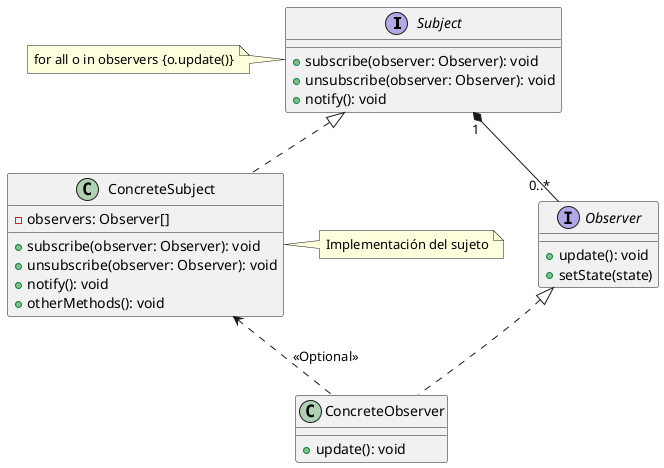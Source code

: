 @startuml observer-pattern

interface Subject {
    + subscribe(observer: Observer): void
    + unsubscribe(observer: Observer): void
    + notify(): void
}

interface Observer {
    + update(): void
    + setState(state)
}

class ConcreteSubject {
    - observers: Observer[]
    + subscribe(observer: Observer): void
    + unsubscribe(observer: Observer): void
    + notify(): void
' super.notify()
    + otherMethods(): void
}

class ConcreteObserver {
    + update(): void
}

Subject "1" *-- "0..*" Observer
Subject <|.. ConcreteSubject
Observer <|.. ConcreteObserver
ConcreteSubject <.. ConcreteObserver : <<Optional>>

note right of ConcreteSubject : Implementación del sujeto

note left of Subject : for all o in observers {o.update()}

' note : A veces se unen en una sola clase, el Subject y ConcreteObserver

' note: Es imporatente que en alguna parte del programa se adicionen attach los observer a los sujetos.

@enduml